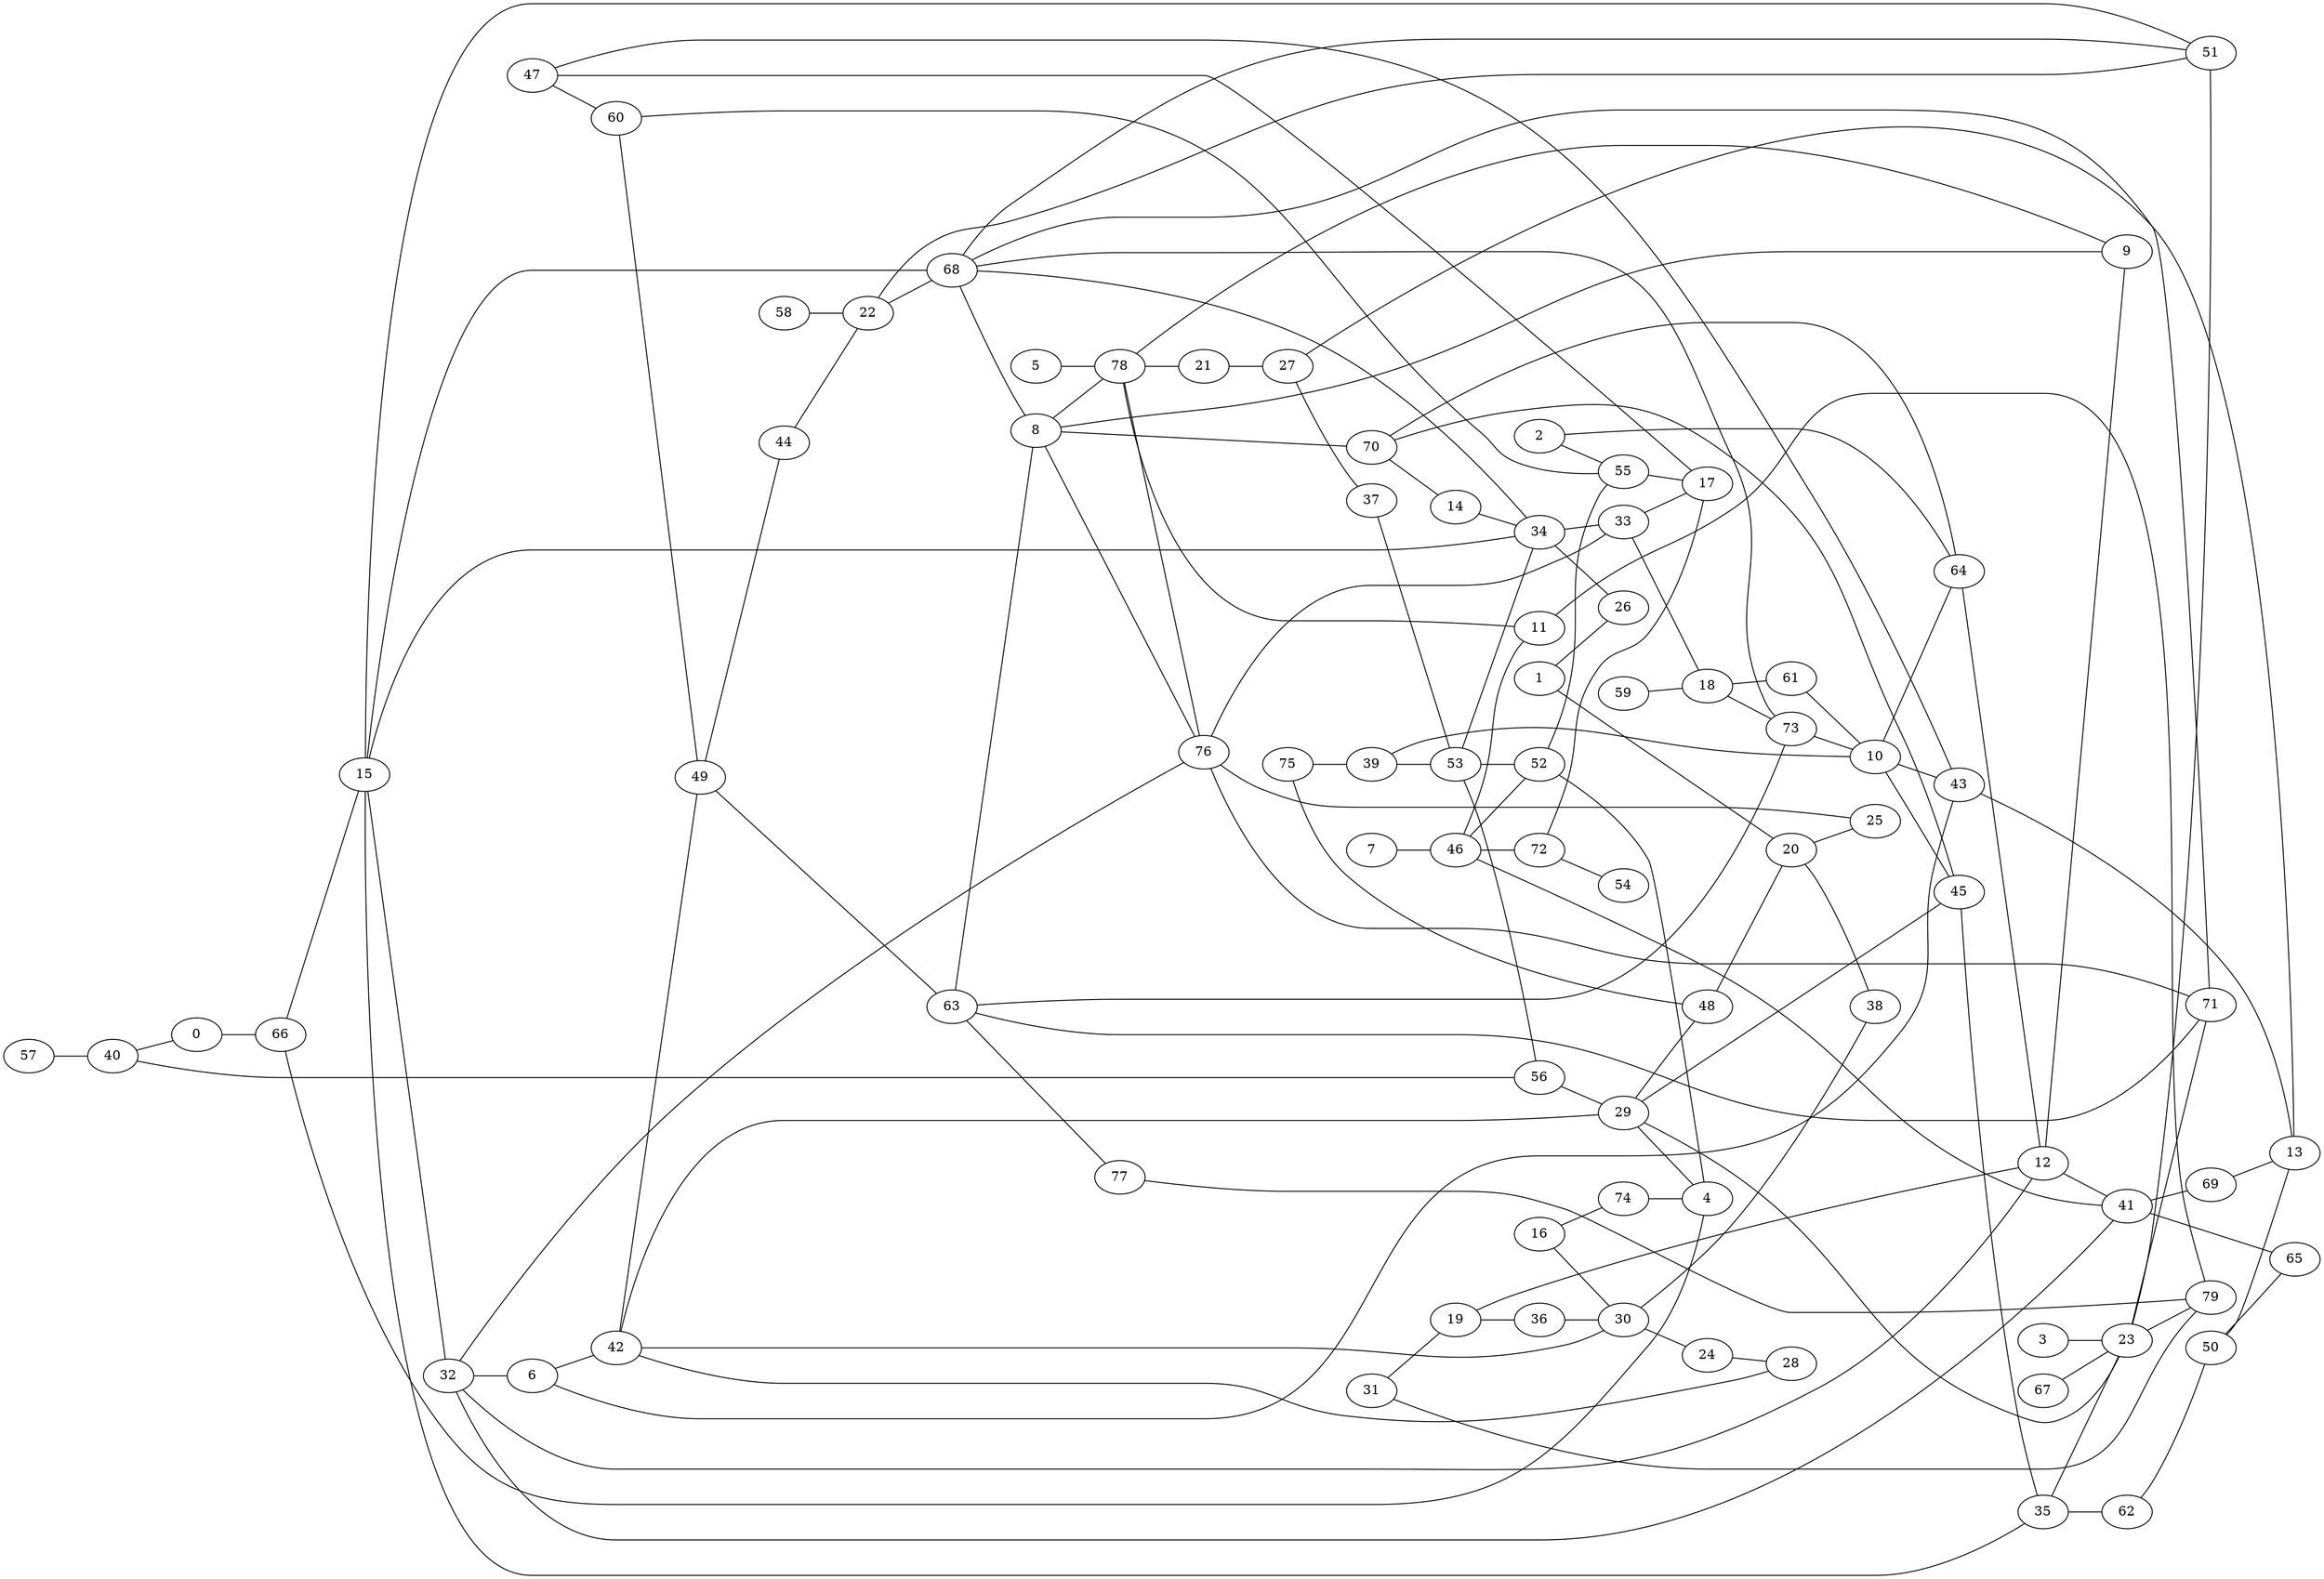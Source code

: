 graph G {
rankdir=LR;
0 [label="0"];
1 [label="1"];
2 [label="2"];
3 [label="3"];
4 [label="4"];
5 [label="5"];
6 [label="6"];
7 [label="7"];
8 [label="8"];
9 [label="9"];
10 [label="10"];
11 [label="11"];
12 [label="12"];
13 [label="13"];
14 [label="14"];
15 [label="15"];
16 [label="16"];
17 [label="17"];
18 [label="18"];
19 [label="19"];
20 [label="20"];
21 [label="21"];
22 [label="22"];
23 [label="23"];
24 [label="24"];
25 [label="25"];
26 [label="26"];
27 [label="27"];
28 [label="28"];
29 [label="29"];
30 [label="30"];
31 [label="31"];
32 [label="32"];
33 [label="33"];
34 [label="34"];
35 [label="35"];
36 [label="36"];
37 [label="37"];
38 [label="38"];
39 [label="39"];
40 [label="40"];
41 [label="41"];
42 [label="42"];
43 [label="43"];
44 [label="44"];
45 [label="45"];
46 [label="46"];
47 [label="47"];
48 [label="48"];
49 [label="49"];
50 [label="50"];
51 [label="51"];
52 [label="52"];
53 [label="53"];
54 [label="54"];
55 [label="55"];
56 [label="56"];
57 [label="57"];
58 [label="58"];
59 [label="59"];
60 [label="60"];
61 [label="61"];
62 [label="62"];
63 [label="63"];
64 [label="64"];
65 [label="65"];
66 [label="66"];
67 [label="67"];
68 [label="68"];
69 [label="69"];
70 [label="70"];
71 [label="71"];
72 [label="72"];
73 [label="73"];
74 [label="74"];
75 [label="75"];
76 [label="76"];
77 [label="77"];
78 [label="78"];
79 [label="79"];
0 -- 66 [];
40 -- 0 [];
1 -- 26 [];
1 -- 20 [];
2 -- 55 [];
2 -- 64 [];
4 -- 66 [];
52 -- 4 [];
29 -- 4 [];
74 -- 4 [];
43 -- 6 [];
6 -- 42 [];
32 -- 6 [];
7 -- 46 [];
8 -- 70 [];
68 -- 8 [];
76 -- 8 [];
8 -- 78 [];
63 -- 8 [];
8 -- 9 [];
12 -- 9 [];
78 -- 9 [];
3 -- 23 [];
5 -- 78 [];
59 -- 18 [];
67 -- 23 [];
10 -- 43 [];
73 -- 10 [];
10 -- 64 [];
61 -- 10 [];
39 -- 10 [];
10 -- 45 [];
11 -- 79 [];
46 -- 11 [];
78 -- 11 [];
64 -- 12 [];
12 -- 41 [];
32 -- 12 [];
19 -- 12 [];
50 -- 13 [];
43 -- 13 [];
69 -- 13 [];
27 -- 13 [];
14 -- 34 [];
70 -- 14 [];
15 -- 51 [];
15 -- 34 [];
68 -- 15 [];
66 -- 15 [];
15 -- 32 [];
15 -- 35 [];
16 -- 74 [];
16 -- 30 [];
33 -- 17 [];
55 -- 17 [];
47 -- 17 [];
72 -- 17 [];
33 -- 18 [];
18 -- 61 [];
18 -- 73 [];
19 -- 36 [];
31 -- 19 [];
20 -- 25 [];
20 -- 38 [];
48 -- 20 [];
78 -- 21 [];
21 -- 27 [];
22 -- 51 [];
58 -- 22 [];
44 -- 22 [];
22 -- 68 [];
23 -- 71 [];
29 -- 23 [];
23 -- 51 [];
35 -- 23 [];
23 -- 79 [];
30 -- 24 [];
24 -- 28 [];
76 -- 25 [];
34 -- 26 [];
27 -- 37 [];
28 -- 42 [];
56 -- 29 [];
29 -- 42 [];
29 -- 45 [];
29 -- 48 [];
36 -- 30 [];
30 -- 38 [];
42 -- 30 [];
31 -- 79 [];
76 -- 32 [];
32 -- 41 [];
76 -- 33 [];
34 -- 33 [];
53 -- 34 [];
34 -- 68 [];
45 -- 35 [];
35 -- 62 [];
37 -- 53 [];
39 -- 53 [];
75 -- 39 [];
57 -- 40 [];
40 -- 56 [];
46 -- 41 [];
41 -- 65 [];
41 -- 69 [];
42 -- 49 [];
47 -- 43 [];
49 -- 44 [];
45 -- 70 [];
46 -- 72 [];
46 -- 52 [];
47 -- 60 [];
75 -- 48 [];
60 -- 49 [];
49 -- 63 [];
50 -- 65 [];
62 -- 50 [];
68 -- 51 [];
52 -- 55 [];
53 -- 52 [];
53 -- 56 [];
72 -- 54 [];
60 -- 55 [];
63 -- 73 [];
63 -- 77 [];
63 -- 71 [];
64 -- 70 [];
73 -- 68 [];
71 -- 68 [];
76 -- 71 [];
78 -- 76 [];
77 -- 79 [];
}
